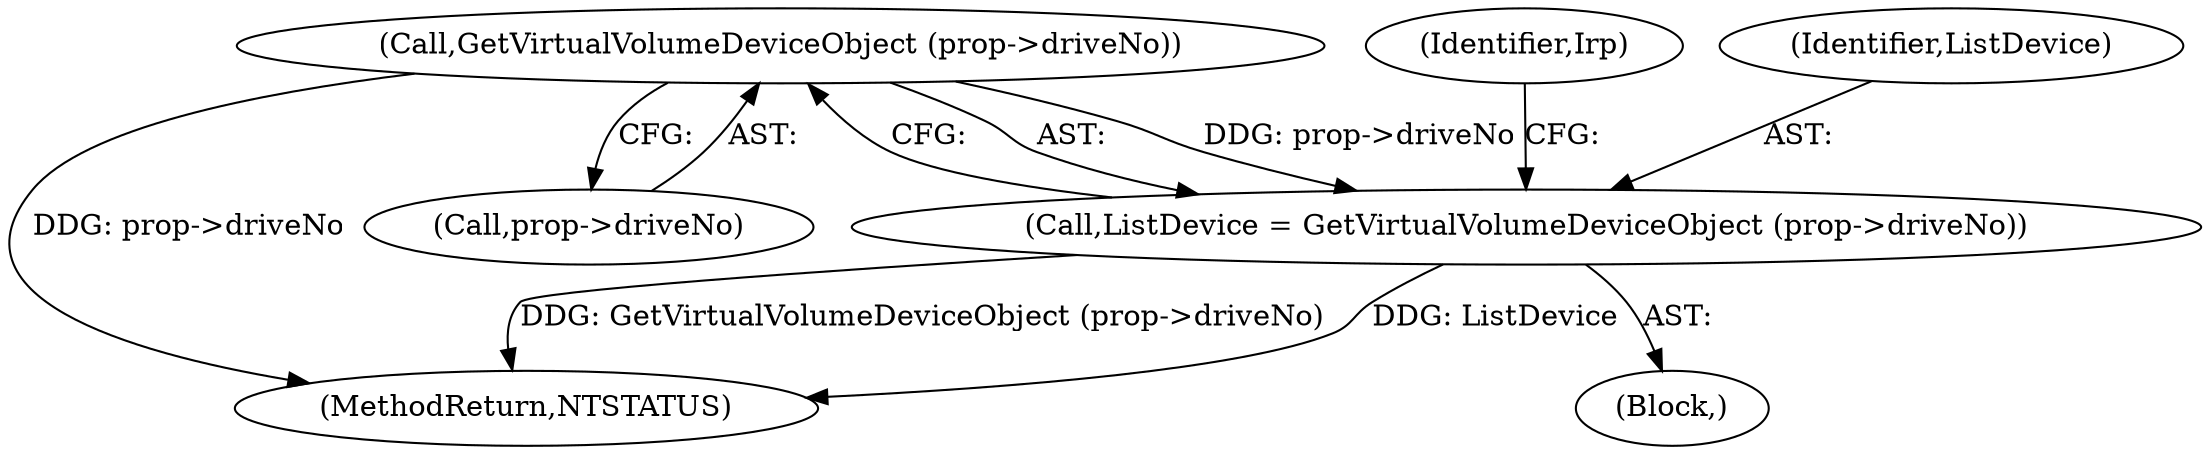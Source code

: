 digraph "0_VeraCrypt_f30f9339c9a0b9bbcc6f5ad38804af39db1f479e@pointer" {
"1001478" [label="(Call,GetVirtualVolumeDeviceObject (prop->driveNo))"];
"1001476" [label="(Call,ListDevice = GetVirtualVolumeDeviceObject (prop->driveNo))"];
"1001485" [label="(Identifier,Irp)"];
"1001476" [label="(Call,ListDevice = GetVirtualVolumeDeviceObject (prop->driveNo))"];
"1003200" [label="(MethodReturn,NTSTATUS)"];
"1001478" [label="(Call,GetVirtualVolumeDeviceObject (prop->driveNo))"];
"1001479" [label="(Call,prop->driveNo)"];
"1001464" [label="(Block,)"];
"1001477" [label="(Identifier,ListDevice)"];
"1001478" -> "1001476"  [label="AST: "];
"1001478" -> "1001479"  [label="CFG: "];
"1001479" -> "1001478"  [label="AST: "];
"1001476" -> "1001478"  [label="CFG: "];
"1001478" -> "1003200"  [label="DDG: prop->driveNo"];
"1001478" -> "1001476"  [label="DDG: prop->driveNo"];
"1001476" -> "1001464"  [label="AST: "];
"1001477" -> "1001476"  [label="AST: "];
"1001485" -> "1001476"  [label="CFG: "];
"1001476" -> "1003200"  [label="DDG: ListDevice"];
"1001476" -> "1003200"  [label="DDG: GetVirtualVolumeDeviceObject (prop->driveNo)"];
}
